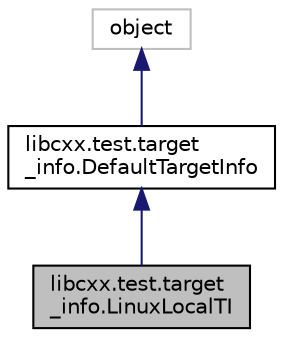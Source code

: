 digraph "libcxx.test.target_info.LinuxLocalTI"
{
  edge [fontname="Helvetica",fontsize="10",labelfontname="Helvetica",labelfontsize="10"];
  node [fontname="Helvetica",fontsize="10",shape=record];
  Node3 [label="libcxx.test.target\l_info.LinuxLocalTI",height=0.2,width=0.4,color="black", fillcolor="grey75", style="filled", fontcolor="black"];
  Node4 -> Node3 [dir="back",color="midnightblue",fontsize="10",style="solid"];
  Node4 [label="libcxx.test.target\l_info.DefaultTargetInfo",height=0.2,width=0.4,color="black", fillcolor="white", style="filled",URL="$classlibcxx_1_1test_1_1target__info_1_1_default_target_info.html"];
  Node5 -> Node4 [dir="back",color="midnightblue",fontsize="10",style="solid"];
  Node5 [label="object",height=0.2,width=0.4,color="grey75", fillcolor="white", style="filled"];
}
